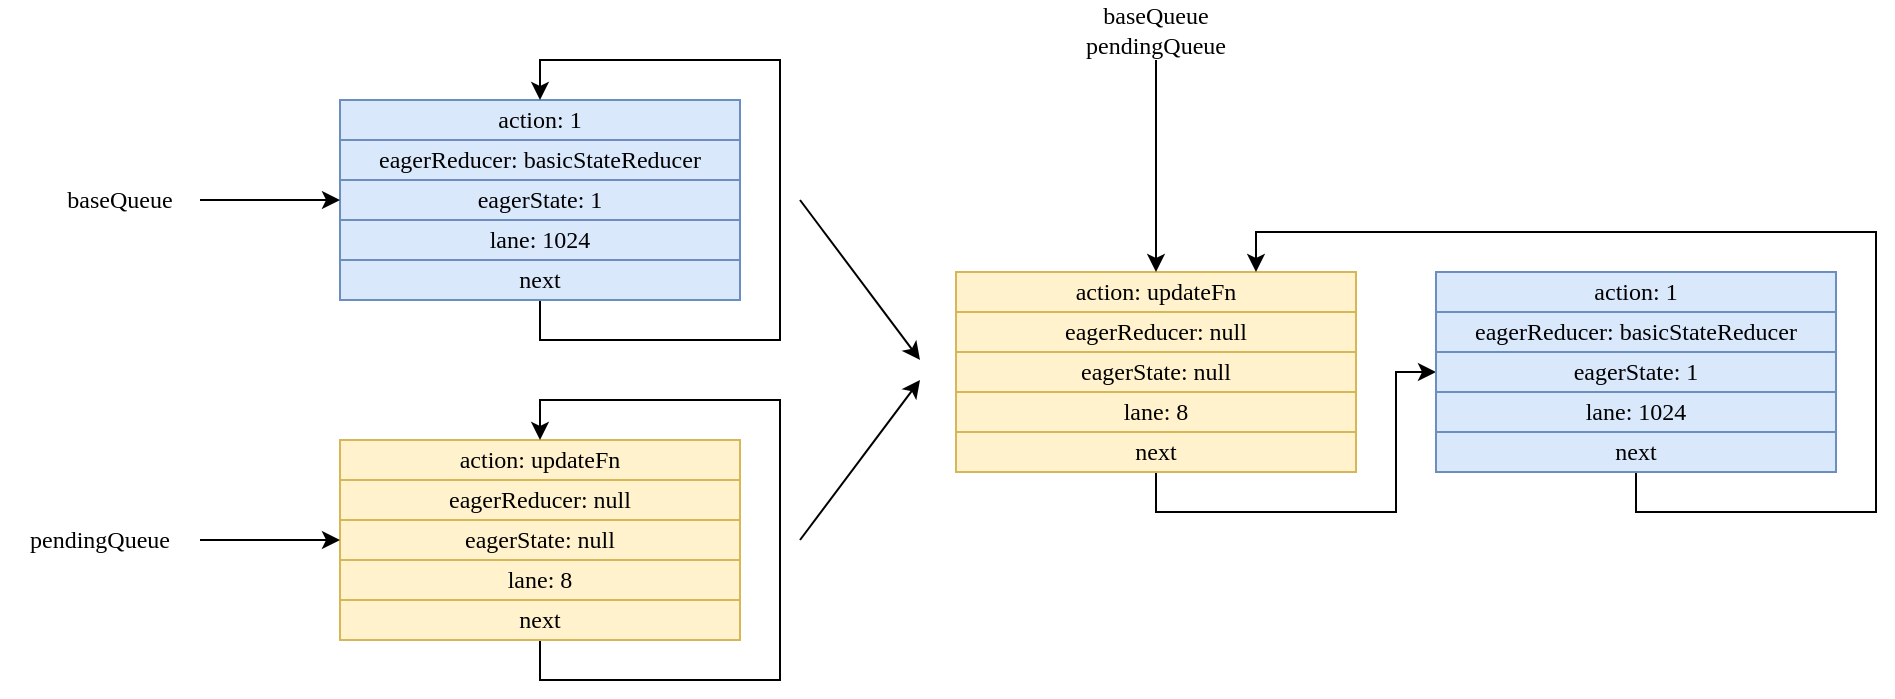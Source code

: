 <mxfile version="13.10.0" type="embed">
    <diagram id="_IvBas9txB-pzoHjsF41" name="第 1 页">
        <mxGraphModel dx="1015" dy="659" grid="1" gridSize="10" guides="1" tooltips="1" connect="1" arrows="1" fold="1" page="1" pageScale="1" pageWidth="827" pageHeight="1169" math="0" shadow="0">
            <root>
                <mxCell id="0"/>
                <mxCell id="1" parent="0"/>
                <mxCell id="fj-hLsqNbNYx1WnF7DLs-1" value="action: 1" style="rounded=0;whiteSpace=wrap;html=1;fillColor=#dae8fc;strokeColor=#6c8ebf;fontFamily=Comic Sans MS;" parent="1" vertex="1">
                    <mxGeometry x="150" y="260" width="200" height="20" as="geometry"/>
                </mxCell>
                <mxCell id="fj-hLsqNbNYx1WnF7DLs-2" value="eagerReducer: basicStateReducer" style="rounded=0;whiteSpace=wrap;html=1;fillColor=#dae8fc;strokeColor=#6c8ebf;fontFamily=Comic Sans MS;" parent="1" vertex="1">
                    <mxGeometry x="150" y="280" width="200" height="20" as="geometry"/>
                </mxCell>
                <mxCell id="fj-hLsqNbNYx1WnF7DLs-3" value="eagerState: 1" style="rounded=0;whiteSpace=wrap;html=1;fillColor=#dae8fc;strokeColor=#6c8ebf;fontFamily=Comic Sans MS;" parent="1" vertex="1">
                    <mxGeometry x="150" y="300" width="200" height="20" as="geometry"/>
                </mxCell>
                <mxCell id="fj-hLsqNbNYx1WnF7DLs-4" value="lane: 1024" style="rounded=0;whiteSpace=wrap;html=1;fillColor=#dae8fc;strokeColor=#6c8ebf;fontFamily=Comic Sans MS;" parent="1" vertex="1">
                    <mxGeometry x="150" y="320" width="200" height="20" as="geometry"/>
                </mxCell>
                <mxCell id="fj-hLsqNbNYx1WnF7DLs-6" style="edgeStyle=orthogonalEdgeStyle;rounded=0;orthogonalLoop=1;jettySize=auto;html=1;entryX=0.5;entryY=0;entryDx=0;entryDy=0;fontFamily=Comic Sans MS;" parent="1" source="fj-hLsqNbNYx1WnF7DLs-5" target="fj-hLsqNbNYx1WnF7DLs-1" edge="1">
                    <mxGeometry relative="1" as="geometry">
                        <Array as="points">
                            <mxPoint x="250" y="380"/>
                            <mxPoint x="370" y="380"/>
                            <mxPoint x="370" y="240"/>
                            <mxPoint x="250" y="240"/>
                        </Array>
                    </mxGeometry>
                </mxCell>
                <mxCell id="fj-hLsqNbNYx1WnF7DLs-5" value="next" style="rounded=0;whiteSpace=wrap;html=1;fillColor=#dae8fc;strokeColor=#6c8ebf;fontFamily=Comic Sans MS;" parent="1" vertex="1">
                    <mxGeometry x="150" y="340" width="200" height="20" as="geometry"/>
                </mxCell>
                <mxCell id="fj-hLsqNbNYx1WnF7DLs-7" value="action: updateFn" style="rounded=0;whiteSpace=wrap;html=1;fillColor=#fff2cc;strokeColor=#d6b656;fontFamily=Comic Sans MS;" parent="1" vertex="1">
                    <mxGeometry x="150" y="430" width="200" height="20" as="geometry"/>
                </mxCell>
                <mxCell id="fj-hLsqNbNYx1WnF7DLs-8" value="eagerReducer: null" style="rounded=0;whiteSpace=wrap;html=1;fillColor=#fff2cc;strokeColor=#d6b656;fontFamily=Comic Sans MS;" parent="1" vertex="1">
                    <mxGeometry x="150" y="450" width="200" height="20" as="geometry"/>
                </mxCell>
                <mxCell id="fj-hLsqNbNYx1WnF7DLs-9" value="eagerState: null" style="rounded=0;whiteSpace=wrap;html=1;fillColor=#fff2cc;strokeColor=#d6b656;fontFamily=Comic Sans MS;" parent="1" vertex="1">
                    <mxGeometry x="150" y="470" width="200" height="20" as="geometry"/>
                </mxCell>
                <mxCell id="fj-hLsqNbNYx1WnF7DLs-10" value="lane: 8" style="rounded=0;whiteSpace=wrap;html=1;fillColor=#fff2cc;strokeColor=#d6b656;fontFamily=Comic Sans MS;" parent="1" vertex="1">
                    <mxGeometry x="150" y="490" width="200" height="20" as="geometry"/>
                </mxCell>
                <mxCell id="fj-hLsqNbNYx1WnF7DLs-11" style="edgeStyle=orthogonalEdgeStyle;rounded=0;orthogonalLoop=1;jettySize=auto;html=1;entryX=0.5;entryY=0;entryDx=0;entryDy=0;fontFamily=Comic Sans MS;" parent="1" source="fj-hLsqNbNYx1WnF7DLs-12" target="fj-hLsqNbNYx1WnF7DLs-7" edge="1">
                    <mxGeometry relative="1" as="geometry">
                        <Array as="points">
                            <mxPoint x="250" y="550"/>
                            <mxPoint x="370" y="550"/>
                            <mxPoint x="370" y="410"/>
                            <mxPoint x="250" y="410"/>
                        </Array>
                    </mxGeometry>
                </mxCell>
                <mxCell id="fj-hLsqNbNYx1WnF7DLs-12" value="next" style="rounded=0;whiteSpace=wrap;html=1;fillColor=#fff2cc;strokeColor=#d6b656;fontFamily=Comic Sans MS;" parent="1" vertex="1">
                    <mxGeometry x="150" y="510" width="200" height="20" as="geometry"/>
                </mxCell>
                <mxCell id="fj-hLsqNbNYx1WnF7DLs-13" value="" style="endArrow=classic;html=1;fontFamily=Comic Sans MS;" parent="1" edge="1">
                    <mxGeometry width="50" height="50" relative="1" as="geometry">
                        <mxPoint x="380" y="310" as="sourcePoint"/>
                        <mxPoint x="440" y="390" as="targetPoint"/>
                    </mxGeometry>
                </mxCell>
                <mxCell id="fj-hLsqNbNYx1WnF7DLs-14" value="" style="endArrow=classic;html=1;fontFamily=Comic Sans MS;" parent="1" edge="1">
                    <mxGeometry width="50" height="50" relative="1" as="geometry">
                        <mxPoint x="380" y="480" as="sourcePoint"/>
                        <mxPoint x="440" y="400" as="targetPoint"/>
                    </mxGeometry>
                </mxCell>
                <mxCell id="fj-hLsqNbNYx1WnF7DLs-15" value="action: updateFn" style="rounded=0;whiteSpace=wrap;html=1;fillColor=#fff2cc;strokeColor=#d6b656;fontFamily=Comic Sans MS;" parent="1" vertex="1">
                    <mxGeometry x="458" y="346" width="200" height="20" as="geometry"/>
                </mxCell>
                <mxCell id="fj-hLsqNbNYx1WnF7DLs-16" value="eagerReducer: null" style="rounded=0;whiteSpace=wrap;html=1;fillColor=#fff2cc;strokeColor=#d6b656;fontFamily=Comic Sans MS;" parent="1" vertex="1">
                    <mxGeometry x="458" y="366" width="200" height="20" as="geometry"/>
                </mxCell>
                <mxCell id="fj-hLsqNbNYx1WnF7DLs-17" value="eagerState: null" style="rounded=0;whiteSpace=wrap;html=1;fillColor=#fff2cc;strokeColor=#d6b656;fontFamily=Comic Sans MS;" parent="1" vertex="1">
                    <mxGeometry x="458" y="386" width="200" height="20" as="geometry"/>
                </mxCell>
                <mxCell id="fj-hLsqNbNYx1WnF7DLs-18" value="lane: 8" style="rounded=0;whiteSpace=wrap;html=1;fillColor=#fff2cc;strokeColor=#d6b656;fontFamily=Comic Sans MS;" parent="1" vertex="1">
                    <mxGeometry x="458" y="406" width="200" height="20" as="geometry"/>
                </mxCell>
                <mxCell id="fj-hLsqNbNYx1WnF7DLs-25" style="edgeStyle=orthogonalEdgeStyle;rounded=0;orthogonalLoop=1;jettySize=auto;html=1;exitX=0.5;exitY=1;exitDx=0;exitDy=0;entryX=0;entryY=0.5;entryDx=0;entryDy=0;fontFamily=Comic Sans MS;" parent="1" source="fj-hLsqNbNYx1WnF7DLs-19" target="fj-hLsqNbNYx1WnF7DLs-22" edge="1">
                    <mxGeometry relative="1" as="geometry"/>
                </mxCell>
                <mxCell id="fj-hLsqNbNYx1WnF7DLs-19" value="next" style="rounded=0;whiteSpace=wrap;html=1;fillColor=#fff2cc;strokeColor=#d6b656;fontFamily=Comic Sans MS;" parent="1" vertex="1">
                    <mxGeometry x="458" y="426" width="200" height="20" as="geometry"/>
                </mxCell>
                <mxCell id="fj-hLsqNbNYx1WnF7DLs-20" value="action: 1" style="rounded=0;whiteSpace=wrap;html=1;fillColor=#dae8fc;strokeColor=#6c8ebf;fontFamily=Comic Sans MS;" parent="1" vertex="1">
                    <mxGeometry x="698" y="346" width="200" height="20" as="geometry"/>
                </mxCell>
                <mxCell id="fj-hLsqNbNYx1WnF7DLs-21" value="eagerReducer: basicStateReducer" style="rounded=0;whiteSpace=wrap;html=1;fillColor=#dae8fc;strokeColor=#6c8ebf;fontFamily=Comic Sans MS;" parent="1" vertex="1">
                    <mxGeometry x="698" y="366" width="200" height="20" as="geometry"/>
                </mxCell>
                <mxCell id="fj-hLsqNbNYx1WnF7DLs-22" value="eagerState: 1" style="rounded=0;whiteSpace=wrap;html=1;fillColor=#dae8fc;strokeColor=#6c8ebf;fontFamily=Comic Sans MS;" parent="1" vertex="1">
                    <mxGeometry x="698" y="386" width="200" height="20" as="geometry"/>
                </mxCell>
                <mxCell id="fj-hLsqNbNYx1WnF7DLs-23" value="lane: 1024" style="rounded=0;whiteSpace=wrap;html=1;fillColor=#dae8fc;strokeColor=#6c8ebf;fontFamily=Comic Sans MS;" parent="1" vertex="1">
                    <mxGeometry x="698" y="406" width="200" height="20" as="geometry"/>
                </mxCell>
                <mxCell id="fj-hLsqNbNYx1WnF7DLs-26" style="edgeStyle=orthogonalEdgeStyle;rounded=0;orthogonalLoop=1;jettySize=auto;html=1;exitX=0.5;exitY=1;exitDx=0;exitDy=0;entryX=0.75;entryY=0;entryDx=0;entryDy=0;fontFamily=Comic Sans MS;" parent="1" source="fj-hLsqNbNYx1WnF7DLs-24" target="fj-hLsqNbNYx1WnF7DLs-15" edge="1">
                    <mxGeometry relative="1" as="geometry">
                        <mxPoint x="928" y="380" as="targetPoint"/>
                        <Array as="points">
                            <mxPoint x="798" y="466"/>
                            <mxPoint x="918" y="466"/>
                            <mxPoint x="918" y="326"/>
                            <mxPoint x="608" y="326"/>
                        </Array>
                    </mxGeometry>
                </mxCell>
                <mxCell id="fj-hLsqNbNYx1WnF7DLs-24" value="next" style="rounded=0;whiteSpace=wrap;html=1;fillColor=#dae8fc;strokeColor=#6c8ebf;fontFamily=Comic Sans MS;" parent="1" vertex="1">
                    <mxGeometry x="698" y="426" width="200" height="20" as="geometry"/>
                </mxCell>
                <mxCell id="fj-hLsqNbNYx1WnF7DLs-28" style="edgeStyle=orthogonalEdgeStyle;rounded=0;orthogonalLoop=1;jettySize=auto;html=1;entryX=0;entryY=0.5;entryDx=0;entryDy=0;fontFamily=Comic Sans MS;" parent="1" source="fj-hLsqNbNYx1WnF7DLs-27" target="fj-hLsqNbNYx1WnF7DLs-3" edge="1">
                    <mxGeometry relative="1" as="geometry"/>
                </mxCell>
                <mxCell id="fj-hLsqNbNYx1WnF7DLs-27" value="baseQueue" style="text;html=1;strokeColor=none;fillColor=none;align=center;verticalAlign=middle;whiteSpace=wrap;rounded=0;fontFamily=Comic Sans MS;" parent="1" vertex="1">
                    <mxGeometry y="300" width="80" height="20" as="geometry"/>
                </mxCell>
                <mxCell id="fj-hLsqNbNYx1WnF7DLs-29" style="edgeStyle=orthogonalEdgeStyle;rounded=0;orthogonalLoop=1;jettySize=auto;html=1;entryX=0;entryY=0.5;entryDx=0;entryDy=0;fontFamily=Comic Sans MS;" parent="1" source="fj-hLsqNbNYx1WnF7DLs-30" target="fj-hLsqNbNYx1WnF7DLs-9" edge="1">
                    <mxGeometry relative="1" as="geometry">
                        <mxPoint x="150" y="480" as="targetPoint"/>
                    </mxGeometry>
                </mxCell>
                <mxCell id="fj-hLsqNbNYx1WnF7DLs-30" value="pendingQueue" style="text;html=1;strokeColor=none;fillColor=none;align=center;verticalAlign=middle;whiteSpace=wrap;rounded=0;fontFamily=Comic Sans MS;" parent="1" vertex="1">
                    <mxGeometry x="-20" y="470" width="100" height="20" as="geometry"/>
                </mxCell>
                <mxCell id="fj-hLsqNbNYx1WnF7DLs-32" style="edgeStyle=orthogonalEdgeStyle;rounded=0;orthogonalLoop=1;jettySize=auto;html=1;entryX=0.5;entryY=0;entryDx=0;entryDy=0;fontFamily=Comic Sans MS;" parent="1" source="fj-hLsqNbNYx1WnF7DLs-31" target="fj-hLsqNbNYx1WnF7DLs-15" edge="1">
                    <mxGeometry relative="1" as="geometry"/>
                </mxCell>
                <mxCell id="fj-hLsqNbNYx1WnF7DLs-31" value="baseQueue&lt;br&gt;pendingQueue" style="text;html=1;strokeColor=none;fillColor=none;align=center;verticalAlign=middle;whiteSpace=wrap;rounded=0;fontFamily=Comic Sans MS;" parent="1" vertex="1">
                    <mxGeometry x="518" y="210" width="80" height="30" as="geometry"/>
                </mxCell>
            </root>
        </mxGraphModel>
    </diagram>
</mxfile>